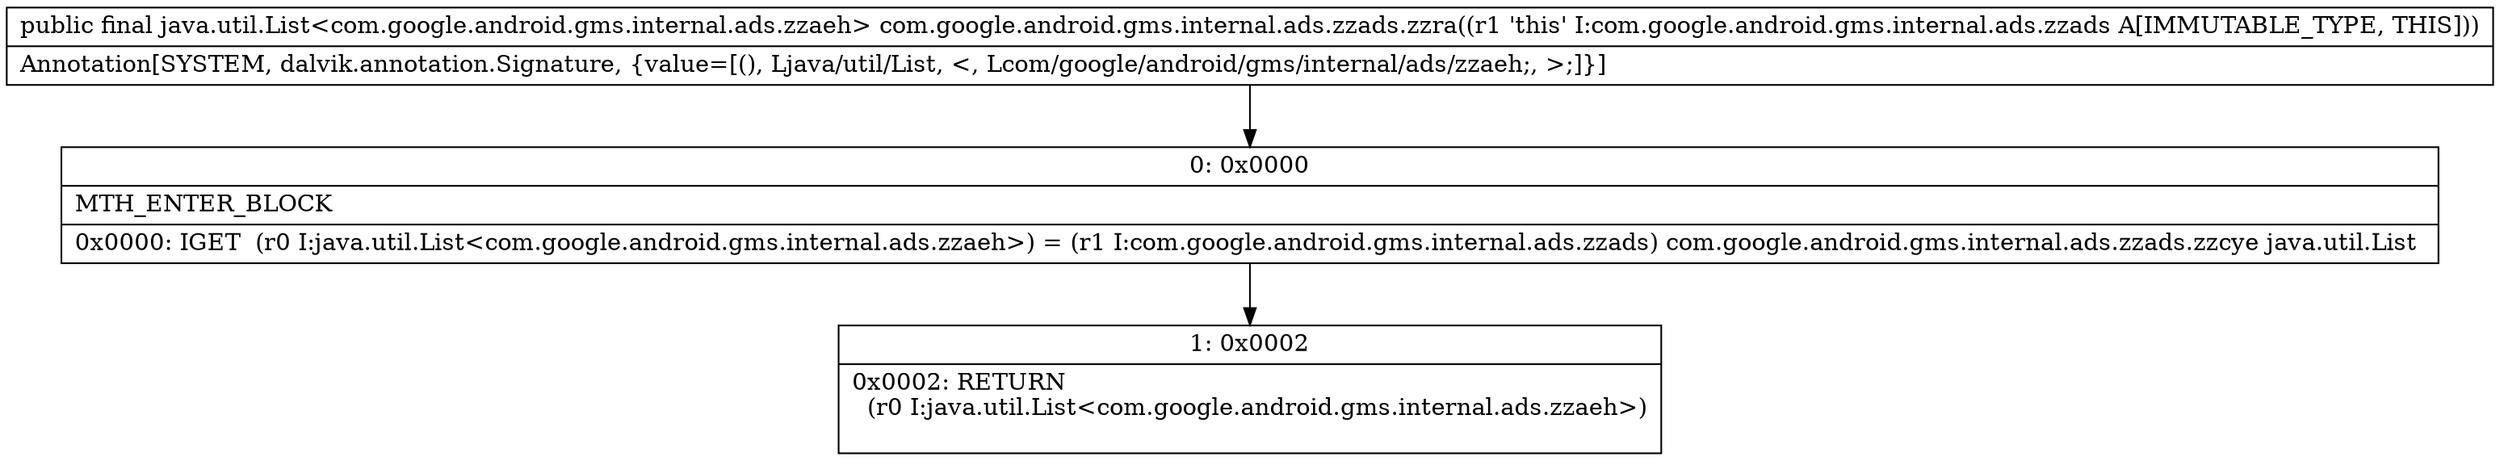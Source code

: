 digraph "CFG forcom.google.android.gms.internal.ads.zzads.zzra()Ljava\/util\/List;" {
Node_0 [shape=record,label="{0\:\ 0x0000|MTH_ENTER_BLOCK\l|0x0000: IGET  (r0 I:java.util.List\<com.google.android.gms.internal.ads.zzaeh\>) = (r1 I:com.google.android.gms.internal.ads.zzads) com.google.android.gms.internal.ads.zzads.zzcye java.util.List \l}"];
Node_1 [shape=record,label="{1\:\ 0x0002|0x0002: RETURN  \l  (r0 I:java.util.List\<com.google.android.gms.internal.ads.zzaeh\>)\l \l}"];
MethodNode[shape=record,label="{public final java.util.List\<com.google.android.gms.internal.ads.zzaeh\> com.google.android.gms.internal.ads.zzads.zzra((r1 'this' I:com.google.android.gms.internal.ads.zzads A[IMMUTABLE_TYPE, THIS]))  | Annotation[SYSTEM, dalvik.annotation.Signature, \{value=[(), Ljava\/util\/List, \<, Lcom\/google\/android\/gms\/internal\/ads\/zzaeh;, \>;]\}]\l}"];
MethodNode -> Node_0;
Node_0 -> Node_1;
}

